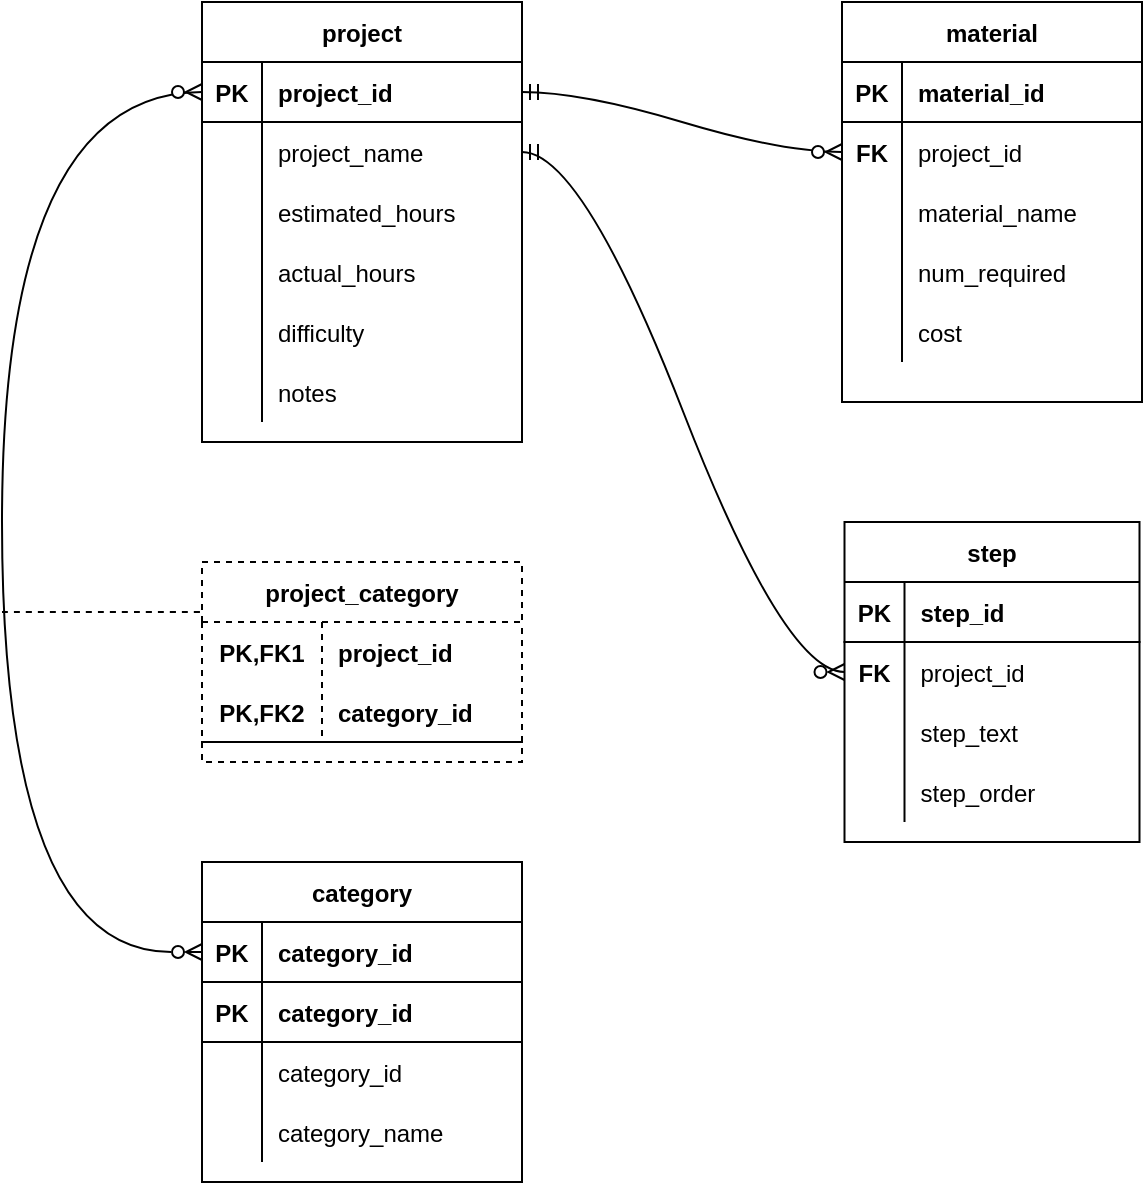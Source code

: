 <mxfile version="20.2.3" type="device"><diagram id="naAXNSy-XRXM1l26fFRD" name="Page-1"><mxGraphModel dx="946" dy="619" grid="1" gridSize="10" guides="1" tooltips="1" connect="1" arrows="1" fold="1" page="1" pageScale="1" pageWidth="850" pageHeight="1100" math="0" shadow="0"><root><mxCell id="0"/><mxCell id="1" parent="0"/><mxCell id="fgAyt7hmRFV8KLHKa4Vm-1" value="project" style="shape=table;startSize=30;container=1;collapsible=1;childLayout=tableLayout;fixedRows=1;rowLines=0;fontStyle=1;align=center;resizeLast=1;" vertex="1" parent="1"><mxGeometry x="120" y="130" width="160" height="220" as="geometry"/></mxCell><mxCell id="fgAyt7hmRFV8KLHKa4Vm-2" value="" style="shape=tableRow;horizontal=0;startSize=0;swimlaneHead=0;swimlaneBody=0;fillColor=none;collapsible=0;dropTarget=0;points=[[0,0.5],[1,0.5]];portConstraint=eastwest;top=0;left=0;right=0;bottom=1;" vertex="1" parent="fgAyt7hmRFV8KLHKa4Vm-1"><mxGeometry y="30" width="160" height="30" as="geometry"/></mxCell><mxCell id="fgAyt7hmRFV8KLHKa4Vm-3" value="PK" style="shape=partialRectangle;connectable=0;fillColor=none;top=0;left=0;bottom=0;right=0;fontStyle=1;overflow=hidden;" vertex="1" parent="fgAyt7hmRFV8KLHKa4Vm-2"><mxGeometry width="30" height="30" as="geometry"><mxRectangle width="30" height="30" as="alternateBounds"/></mxGeometry></mxCell><mxCell id="fgAyt7hmRFV8KLHKa4Vm-4" value="project_id" style="shape=partialRectangle;connectable=0;fillColor=none;top=0;left=0;bottom=0;right=0;align=left;spacingLeft=6;fontStyle=1;overflow=hidden;" vertex="1" parent="fgAyt7hmRFV8KLHKa4Vm-2"><mxGeometry x="30" width="130" height="30" as="geometry"><mxRectangle width="130" height="30" as="alternateBounds"/></mxGeometry></mxCell><mxCell id="fgAyt7hmRFV8KLHKa4Vm-5" value="" style="shape=tableRow;horizontal=0;startSize=0;swimlaneHead=0;swimlaneBody=0;fillColor=none;collapsible=0;dropTarget=0;points=[[0,0.5],[1,0.5]];portConstraint=eastwest;top=0;left=0;right=0;bottom=0;" vertex="1" parent="fgAyt7hmRFV8KLHKa4Vm-1"><mxGeometry y="60" width="160" height="30" as="geometry"/></mxCell><mxCell id="fgAyt7hmRFV8KLHKa4Vm-6" value="" style="shape=partialRectangle;connectable=0;fillColor=none;top=0;left=0;bottom=0;right=0;editable=1;overflow=hidden;" vertex="1" parent="fgAyt7hmRFV8KLHKa4Vm-5"><mxGeometry width="30" height="30" as="geometry"><mxRectangle width="30" height="30" as="alternateBounds"/></mxGeometry></mxCell><mxCell id="fgAyt7hmRFV8KLHKa4Vm-7" value="project_name" style="shape=partialRectangle;connectable=0;fillColor=none;top=0;left=0;bottom=0;right=0;align=left;spacingLeft=6;overflow=hidden;" vertex="1" parent="fgAyt7hmRFV8KLHKa4Vm-5"><mxGeometry x="30" width="130" height="30" as="geometry"><mxRectangle width="130" height="30" as="alternateBounds"/></mxGeometry></mxCell><mxCell id="fgAyt7hmRFV8KLHKa4Vm-8" value="" style="shape=tableRow;horizontal=0;startSize=0;swimlaneHead=0;swimlaneBody=0;fillColor=none;collapsible=0;dropTarget=0;points=[[0,0.5],[1,0.5]];portConstraint=eastwest;top=0;left=0;right=0;bottom=0;" vertex="1" parent="fgAyt7hmRFV8KLHKa4Vm-1"><mxGeometry y="90" width="160" height="30" as="geometry"/></mxCell><mxCell id="fgAyt7hmRFV8KLHKa4Vm-9" value="" style="shape=partialRectangle;connectable=0;fillColor=none;top=0;left=0;bottom=0;right=0;editable=1;overflow=hidden;" vertex="1" parent="fgAyt7hmRFV8KLHKa4Vm-8"><mxGeometry width="30" height="30" as="geometry"><mxRectangle width="30" height="30" as="alternateBounds"/></mxGeometry></mxCell><mxCell id="fgAyt7hmRFV8KLHKa4Vm-10" value="estimated_hours" style="shape=partialRectangle;connectable=0;fillColor=none;top=0;left=0;bottom=0;right=0;align=left;spacingLeft=6;overflow=hidden;" vertex="1" parent="fgAyt7hmRFV8KLHKa4Vm-8"><mxGeometry x="30" width="130" height="30" as="geometry"><mxRectangle width="130" height="30" as="alternateBounds"/></mxGeometry></mxCell><mxCell id="fgAyt7hmRFV8KLHKa4Vm-11" value="" style="shape=tableRow;horizontal=0;startSize=0;swimlaneHead=0;swimlaneBody=0;fillColor=none;collapsible=0;dropTarget=0;points=[[0,0.5],[1,0.5]];portConstraint=eastwest;top=0;left=0;right=0;bottom=0;" vertex="1" parent="fgAyt7hmRFV8KLHKa4Vm-1"><mxGeometry y="120" width="160" height="30" as="geometry"/></mxCell><mxCell id="fgAyt7hmRFV8KLHKa4Vm-12" value="" style="shape=partialRectangle;connectable=0;fillColor=none;top=0;left=0;bottom=0;right=0;editable=1;overflow=hidden;" vertex="1" parent="fgAyt7hmRFV8KLHKa4Vm-11"><mxGeometry width="30" height="30" as="geometry"><mxRectangle width="30" height="30" as="alternateBounds"/></mxGeometry></mxCell><mxCell id="fgAyt7hmRFV8KLHKa4Vm-13" value="actual_hours" style="shape=partialRectangle;connectable=0;fillColor=none;top=0;left=0;bottom=0;right=0;align=left;spacingLeft=6;overflow=hidden;" vertex="1" parent="fgAyt7hmRFV8KLHKa4Vm-11"><mxGeometry x="30" width="130" height="30" as="geometry"><mxRectangle width="130" height="30" as="alternateBounds"/></mxGeometry></mxCell><mxCell id="fgAyt7hmRFV8KLHKa4Vm-17" style="shape=tableRow;horizontal=0;startSize=0;swimlaneHead=0;swimlaneBody=0;fillColor=none;collapsible=0;dropTarget=0;points=[[0,0.5],[1,0.5]];portConstraint=eastwest;top=0;left=0;right=0;bottom=0;" vertex="1" parent="fgAyt7hmRFV8KLHKa4Vm-1"><mxGeometry y="150" width="160" height="30" as="geometry"/></mxCell><mxCell id="fgAyt7hmRFV8KLHKa4Vm-18" style="shape=partialRectangle;connectable=0;fillColor=none;top=0;left=0;bottom=0;right=0;editable=1;overflow=hidden;" vertex="1" parent="fgAyt7hmRFV8KLHKa4Vm-17"><mxGeometry width="30" height="30" as="geometry"><mxRectangle width="30" height="30" as="alternateBounds"/></mxGeometry></mxCell><mxCell id="fgAyt7hmRFV8KLHKa4Vm-19" value="difficulty" style="shape=partialRectangle;connectable=0;fillColor=none;top=0;left=0;bottom=0;right=0;align=left;spacingLeft=6;overflow=hidden;" vertex="1" parent="fgAyt7hmRFV8KLHKa4Vm-17"><mxGeometry x="30" width="130" height="30" as="geometry"><mxRectangle width="130" height="30" as="alternateBounds"/></mxGeometry></mxCell><mxCell id="fgAyt7hmRFV8KLHKa4Vm-14" style="shape=tableRow;horizontal=0;startSize=0;swimlaneHead=0;swimlaneBody=0;fillColor=none;collapsible=0;dropTarget=0;points=[[0,0.5],[1,0.5]];portConstraint=eastwest;top=0;left=0;right=0;bottom=0;" vertex="1" parent="fgAyt7hmRFV8KLHKa4Vm-1"><mxGeometry y="180" width="160" height="30" as="geometry"/></mxCell><mxCell id="fgAyt7hmRFV8KLHKa4Vm-15" style="shape=partialRectangle;connectable=0;fillColor=none;top=0;left=0;bottom=0;right=0;editable=1;overflow=hidden;" vertex="1" parent="fgAyt7hmRFV8KLHKa4Vm-14"><mxGeometry width="30" height="30" as="geometry"><mxRectangle width="30" height="30" as="alternateBounds"/></mxGeometry></mxCell><mxCell id="fgAyt7hmRFV8KLHKa4Vm-16" value="notes" style="shape=partialRectangle;connectable=0;fillColor=none;top=0;left=0;bottom=0;right=0;align=left;spacingLeft=6;overflow=hidden;" vertex="1" parent="fgAyt7hmRFV8KLHKa4Vm-14"><mxGeometry x="30" width="130" height="30" as="geometry"><mxRectangle width="130" height="30" as="alternateBounds"/></mxGeometry></mxCell><mxCell id="fgAyt7hmRFV8KLHKa4Vm-20" value="material" style="shape=table;startSize=30;container=1;collapsible=1;childLayout=tableLayout;fixedRows=1;rowLines=0;fontStyle=1;align=center;resizeLast=1;" vertex="1" parent="1"><mxGeometry x="440" y="130" width="150" height="200" as="geometry"/></mxCell><mxCell id="fgAyt7hmRFV8KLHKa4Vm-21" value="" style="shape=tableRow;horizontal=0;startSize=0;swimlaneHead=0;swimlaneBody=0;fillColor=none;collapsible=0;dropTarget=0;points=[[0,0.5],[1,0.5]];portConstraint=eastwest;top=0;left=0;right=0;bottom=1;" vertex="1" parent="fgAyt7hmRFV8KLHKa4Vm-20"><mxGeometry y="30" width="150" height="30" as="geometry"/></mxCell><mxCell id="fgAyt7hmRFV8KLHKa4Vm-22" value="PK" style="shape=partialRectangle;connectable=0;fillColor=none;top=0;left=0;bottom=0;right=0;fontStyle=1;overflow=hidden;" vertex="1" parent="fgAyt7hmRFV8KLHKa4Vm-21"><mxGeometry width="30" height="30" as="geometry"><mxRectangle width="30" height="30" as="alternateBounds"/></mxGeometry></mxCell><mxCell id="fgAyt7hmRFV8KLHKa4Vm-23" value="material_id" style="shape=partialRectangle;connectable=0;fillColor=none;top=0;left=0;bottom=0;right=0;align=left;spacingLeft=6;fontStyle=1;overflow=hidden;" vertex="1" parent="fgAyt7hmRFV8KLHKa4Vm-21"><mxGeometry x="30" width="120" height="30" as="geometry"><mxRectangle width="120" height="30" as="alternateBounds"/></mxGeometry></mxCell><mxCell id="fgAyt7hmRFV8KLHKa4Vm-24" value="" style="shape=tableRow;horizontal=0;startSize=0;swimlaneHead=0;swimlaneBody=0;fillColor=none;collapsible=0;dropTarget=0;points=[[0,0.5],[1,0.5]];portConstraint=eastwest;top=0;left=0;right=0;bottom=0;" vertex="1" parent="fgAyt7hmRFV8KLHKa4Vm-20"><mxGeometry y="60" width="150" height="30" as="geometry"/></mxCell><mxCell id="fgAyt7hmRFV8KLHKa4Vm-25" value="FK" style="shape=partialRectangle;connectable=0;fillColor=none;top=0;left=0;bottom=0;right=0;editable=1;overflow=hidden;fontStyle=1" vertex="1" parent="fgAyt7hmRFV8KLHKa4Vm-24"><mxGeometry width="30" height="30" as="geometry"><mxRectangle width="30" height="30" as="alternateBounds"/></mxGeometry></mxCell><mxCell id="fgAyt7hmRFV8KLHKa4Vm-26" value="project_id" style="shape=partialRectangle;connectable=0;fillColor=none;top=0;left=0;bottom=0;right=0;align=left;spacingLeft=6;overflow=hidden;" vertex="1" parent="fgAyt7hmRFV8KLHKa4Vm-24"><mxGeometry x="30" width="120" height="30" as="geometry"><mxRectangle width="120" height="30" as="alternateBounds"/></mxGeometry></mxCell><mxCell id="fgAyt7hmRFV8KLHKa4Vm-27" value="" style="shape=tableRow;horizontal=0;startSize=0;swimlaneHead=0;swimlaneBody=0;fillColor=none;collapsible=0;dropTarget=0;points=[[0,0.5],[1,0.5]];portConstraint=eastwest;top=0;left=0;right=0;bottom=0;" vertex="1" parent="fgAyt7hmRFV8KLHKa4Vm-20"><mxGeometry y="90" width="150" height="30" as="geometry"/></mxCell><mxCell id="fgAyt7hmRFV8KLHKa4Vm-28" value="" style="shape=partialRectangle;connectable=0;fillColor=none;top=0;left=0;bottom=0;right=0;editable=1;overflow=hidden;" vertex="1" parent="fgAyt7hmRFV8KLHKa4Vm-27"><mxGeometry width="30" height="30" as="geometry"><mxRectangle width="30" height="30" as="alternateBounds"/></mxGeometry></mxCell><mxCell id="fgAyt7hmRFV8KLHKa4Vm-29" value="material_name" style="shape=partialRectangle;connectable=0;fillColor=none;top=0;left=0;bottom=0;right=0;align=left;spacingLeft=6;overflow=hidden;" vertex="1" parent="fgAyt7hmRFV8KLHKa4Vm-27"><mxGeometry x="30" width="120" height="30" as="geometry"><mxRectangle width="120" height="30" as="alternateBounds"/></mxGeometry></mxCell><mxCell id="fgAyt7hmRFV8KLHKa4Vm-30" value="" style="shape=tableRow;horizontal=0;startSize=0;swimlaneHead=0;swimlaneBody=0;fillColor=none;collapsible=0;dropTarget=0;points=[[0,0.5],[1,0.5]];portConstraint=eastwest;top=0;left=0;right=0;bottom=0;" vertex="1" parent="fgAyt7hmRFV8KLHKa4Vm-20"><mxGeometry y="120" width="150" height="30" as="geometry"/></mxCell><mxCell id="fgAyt7hmRFV8KLHKa4Vm-31" value="" style="shape=partialRectangle;connectable=0;fillColor=none;top=0;left=0;bottom=0;right=0;editable=1;overflow=hidden;" vertex="1" parent="fgAyt7hmRFV8KLHKa4Vm-30"><mxGeometry width="30" height="30" as="geometry"><mxRectangle width="30" height="30" as="alternateBounds"/></mxGeometry></mxCell><mxCell id="fgAyt7hmRFV8KLHKa4Vm-32" value="num_required" style="shape=partialRectangle;connectable=0;fillColor=none;top=0;left=0;bottom=0;right=0;align=left;spacingLeft=6;overflow=hidden;" vertex="1" parent="fgAyt7hmRFV8KLHKa4Vm-30"><mxGeometry x="30" width="120" height="30" as="geometry"><mxRectangle width="120" height="30" as="alternateBounds"/></mxGeometry></mxCell><mxCell id="fgAyt7hmRFV8KLHKa4Vm-33" style="shape=tableRow;horizontal=0;startSize=0;swimlaneHead=0;swimlaneBody=0;fillColor=none;collapsible=0;dropTarget=0;points=[[0,0.5],[1,0.5]];portConstraint=eastwest;top=0;left=0;right=0;bottom=0;" vertex="1" parent="fgAyt7hmRFV8KLHKa4Vm-20"><mxGeometry y="150" width="150" height="30" as="geometry"/></mxCell><mxCell id="fgAyt7hmRFV8KLHKa4Vm-34" style="shape=partialRectangle;connectable=0;fillColor=none;top=0;left=0;bottom=0;right=0;editable=1;overflow=hidden;" vertex="1" parent="fgAyt7hmRFV8KLHKa4Vm-33"><mxGeometry width="30" height="30" as="geometry"><mxRectangle width="30" height="30" as="alternateBounds"/></mxGeometry></mxCell><mxCell id="fgAyt7hmRFV8KLHKa4Vm-35" value="cost" style="shape=partialRectangle;connectable=0;fillColor=none;top=0;left=0;bottom=0;right=0;align=left;spacingLeft=6;overflow=hidden;" vertex="1" parent="fgAyt7hmRFV8KLHKa4Vm-33"><mxGeometry x="30" width="120" height="30" as="geometry"><mxRectangle width="120" height="30" as="alternateBounds"/></mxGeometry></mxCell><mxCell id="fgAyt7hmRFV8KLHKa4Vm-36" value="step" style="shape=table;startSize=30;container=1;collapsible=1;childLayout=tableLayout;fixedRows=1;rowLines=0;fontStyle=1;align=center;resizeLast=1;" vertex="1" parent="1"><mxGeometry x="441.25" y="390" width="147.5" height="160" as="geometry"/></mxCell><mxCell id="fgAyt7hmRFV8KLHKa4Vm-37" value="" style="shape=tableRow;horizontal=0;startSize=0;swimlaneHead=0;swimlaneBody=0;fillColor=none;collapsible=0;dropTarget=0;points=[[0,0.5],[1,0.5]];portConstraint=eastwest;top=0;left=0;right=0;bottom=1;" vertex="1" parent="fgAyt7hmRFV8KLHKa4Vm-36"><mxGeometry y="30" width="147.5" height="30" as="geometry"/></mxCell><mxCell id="fgAyt7hmRFV8KLHKa4Vm-38" value="PK" style="shape=partialRectangle;connectable=0;fillColor=none;top=0;left=0;bottom=0;right=0;fontStyle=1;overflow=hidden;" vertex="1" parent="fgAyt7hmRFV8KLHKa4Vm-37"><mxGeometry width="30" height="30" as="geometry"><mxRectangle width="30" height="30" as="alternateBounds"/></mxGeometry></mxCell><mxCell id="fgAyt7hmRFV8KLHKa4Vm-39" value="step_id" style="shape=partialRectangle;connectable=0;fillColor=none;top=0;left=0;bottom=0;right=0;align=left;spacingLeft=6;fontStyle=1;overflow=hidden;" vertex="1" parent="fgAyt7hmRFV8KLHKa4Vm-37"><mxGeometry x="30" width="117.5" height="30" as="geometry"><mxRectangle width="117.5" height="30" as="alternateBounds"/></mxGeometry></mxCell><mxCell id="fgAyt7hmRFV8KLHKa4Vm-40" value="" style="shape=tableRow;horizontal=0;startSize=0;swimlaneHead=0;swimlaneBody=0;fillColor=none;collapsible=0;dropTarget=0;points=[[0,0.5],[1,0.5]];portConstraint=eastwest;top=0;left=0;right=0;bottom=0;" vertex="1" parent="fgAyt7hmRFV8KLHKa4Vm-36"><mxGeometry y="60" width="147.5" height="30" as="geometry"/></mxCell><mxCell id="fgAyt7hmRFV8KLHKa4Vm-41" value="FK" style="shape=partialRectangle;connectable=0;fillColor=none;top=0;left=0;bottom=0;right=0;editable=1;overflow=hidden;fontStyle=1" vertex="1" parent="fgAyt7hmRFV8KLHKa4Vm-40"><mxGeometry width="30" height="30" as="geometry"><mxRectangle width="30" height="30" as="alternateBounds"/></mxGeometry></mxCell><mxCell id="fgAyt7hmRFV8KLHKa4Vm-42" value="project_id" style="shape=partialRectangle;connectable=0;fillColor=none;top=0;left=0;bottom=0;right=0;align=left;spacingLeft=6;overflow=hidden;" vertex="1" parent="fgAyt7hmRFV8KLHKa4Vm-40"><mxGeometry x="30" width="117.5" height="30" as="geometry"><mxRectangle width="117.5" height="30" as="alternateBounds"/></mxGeometry></mxCell><mxCell id="fgAyt7hmRFV8KLHKa4Vm-43" value="" style="shape=tableRow;horizontal=0;startSize=0;swimlaneHead=0;swimlaneBody=0;fillColor=none;collapsible=0;dropTarget=0;points=[[0,0.5],[1,0.5]];portConstraint=eastwest;top=0;left=0;right=0;bottom=0;" vertex="1" parent="fgAyt7hmRFV8KLHKa4Vm-36"><mxGeometry y="90" width="147.5" height="30" as="geometry"/></mxCell><mxCell id="fgAyt7hmRFV8KLHKa4Vm-44" value="" style="shape=partialRectangle;connectable=0;fillColor=none;top=0;left=0;bottom=0;right=0;editable=1;overflow=hidden;" vertex="1" parent="fgAyt7hmRFV8KLHKa4Vm-43"><mxGeometry width="30" height="30" as="geometry"><mxRectangle width="30" height="30" as="alternateBounds"/></mxGeometry></mxCell><mxCell id="fgAyt7hmRFV8KLHKa4Vm-45" value="step_text" style="shape=partialRectangle;connectable=0;fillColor=none;top=0;left=0;bottom=0;right=0;align=left;spacingLeft=6;overflow=hidden;" vertex="1" parent="fgAyt7hmRFV8KLHKa4Vm-43"><mxGeometry x="30" width="117.5" height="30" as="geometry"><mxRectangle width="117.5" height="30" as="alternateBounds"/></mxGeometry></mxCell><mxCell id="fgAyt7hmRFV8KLHKa4Vm-46" value="" style="shape=tableRow;horizontal=0;startSize=0;swimlaneHead=0;swimlaneBody=0;fillColor=none;collapsible=0;dropTarget=0;points=[[0,0.5],[1,0.5]];portConstraint=eastwest;top=0;left=0;right=0;bottom=0;" vertex="1" parent="fgAyt7hmRFV8KLHKa4Vm-36"><mxGeometry y="120" width="147.5" height="30" as="geometry"/></mxCell><mxCell id="fgAyt7hmRFV8KLHKa4Vm-47" value="" style="shape=partialRectangle;connectable=0;fillColor=none;top=0;left=0;bottom=0;right=0;editable=1;overflow=hidden;" vertex="1" parent="fgAyt7hmRFV8KLHKa4Vm-46"><mxGeometry width="30" height="30" as="geometry"><mxRectangle width="30" height="30" as="alternateBounds"/></mxGeometry></mxCell><mxCell id="fgAyt7hmRFV8KLHKa4Vm-48" value="step_order" style="shape=partialRectangle;connectable=0;fillColor=none;top=0;left=0;bottom=0;right=0;align=left;spacingLeft=6;overflow=hidden;" vertex="1" parent="fgAyt7hmRFV8KLHKa4Vm-46"><mxGeometry x="30" width="117.5" height="30" as="geometry"><mxRectangle width="117.5" height="30" as="alternateBounds"/></mxGeometry></mxCell><mxCell id="fgAyt7hmRFV8KLHKa4Vm-49" value="category" style="shape=table;startSize=30;container=1;collapsible=1;childLayout=tableLayout;fixedRows=1;rowLines=0;fontStyle=1;align=center;resizeLast=1;" vertex="1" parent="1"><mxGeometry x="120" y="560" width="160" height="160" as="geometry"/></mxCell><mxCell id="fgAyt7hmRFV8KLHKa4Vm-76" value="" style="shape=tableRow;horizontal=0;startSize=0;swimlaneHead=0;swimlaneBody=0;fillColor=none;collapsible=0;dropTarget=0;points=[[0,0.5],[1,0.5]];portConstraint=eastwest;top=0;left=0;right=0;bottom=1;" vertex="1" parent="fgAyt7hmRFV8KLHKa4Vm-49"><mxGeometry y="30" width="160" height="30" as="geometry"/></mxCell><mxCell id="fgAyt7hmRFV8KLHKa4Vm-77" value="PK" style="shape=partialRectangle;connectable=0;fillColor=none;top=0;left=0;bottom=0;right=0;fontStyle=1;overflow=hidden;" vertex="1" parent="fgAyt7hmRFV8KLHKa4Vm-76"><mxGeometry width="30" height="30" as="geometry"><mxRectangle width="30" height="30" as="alternateBounds"/></mxGeometry></mxCell><mxCell id="fgAyt7hmRFV8KLHKa4Vm-78" value="category_id" style="shape=partialRectangle;connectable=0;fillColor=none;top=0;left=0;bottom=0;right=0;align=left;spacingLeft=6;fontStyle=1;overflow=hidden;" vertex="1" parent="fgAyt7hmRFV8KLHKa4Vm-76"><mxGeometry x="30" width="130" height="30" as="geometry"><mxRectangle width="130" height="30" as="alternateBounds"/></mxGeometry></mxCell><mxCell id="fgAyt7hmRFV8KLHKa4Vm-50" value="" style="shape=tableRow;horizontal=0;startSize=0;swimlaneHead=0;swimlaneBody=0;fillColor=none;collapsible=0;dropTarget=0;points=[[0,0.5],[1,0.5]];portConstraint=eastwest;top=0;left=0;right=0;bottom=1;" vertex="1" parent="fgAyt7hmRFV8KLHKa4Vm-49"><mxGeometry y="60" width="160" height="30" as="geometry"/></mxCell><mxCell id="fgAyt7hmRFV8KLHKa4Vm-51" value="PK" style="shape=partialRectangle;connectable=0;fillColor=none;top=0;left=0;bottom=0;right=0;fontStyle=1;overflow=hidden;" vertex="1" parent="fgAyt7hmRFV8KLHKa4Vm-50"><mxGeometry width="30" height="30" as="geometry"><mxRectangle width="30" height="30" as="alternateBounds"/></mxGeometry></mxCell><mxCell id="fgAyt7hmRFV8KLHKa4Vm-52" value="category_id" style="shape=partialRectangle;connectable=0;fillColor=none;top=0;left=0;bottom=0;right=0;align=left;spacingLeft=6;fontStyle=1;overflow=hidden;" vertex="1" parent="fgAyt7hmRFV8KLHKa4Vm-50"><mxGeometry x="30" width="130" height="30" as="geometry"><mxRectangle width="130" height="30" as="alternateBounds"/></mxGeometry></mxCell><mxCell id="fgAyt7hmRFV8KLHKa4Vm-53" value="" style="shape=tableRow;horizontal=0;startSize=0;swimlaneHead=0;swimlaneBody=0;fillColor=none;collapsible=0;dropTarget=0;points=[[0,0.5],[1,0.5]];portConstraint=eastwest;top=0;left=0;right=0;bottom=0;" vertex="1" parent="fgAyt7hmRFV8KLHKa4Vm-49"><mxGeometry y="90" width="160" height="30" as="geometry"/></mxCell><mxCell id="fgAyt7hmRFV8KLHKa4Vm-54" value="" style="shape=partialRectangle;connectable=0;fillColor=none;top=0;left=0;bottom=0;right=0;editable=1;overflow=hidden;" vertex="1" parent="fgAyt7hmRFV8KLHKa4Vm-53"><mxGeometry width="30" height="30" as="geometry"><mxRectangle width="30" height="30" as="alternateBounds"/></mxGeometry></mxCell><mxCell id="fgAyt7hmRFV8KLHKa4Vm-55" value="category_id" style="shape=partialRectangle;connectable=0;fillColor=none;top=0;left=0;bottom=0;right=0;align=left;spacingLeft=6;overflow=hidden;" vertex="1" parent="fgAyt7hmRFV8KLHKa4Vm-53"><mxGeometry x="30" width="130" height="30" as="geometry"><mxRectangle width="130" height="30" as="alternateBounds"/></mxGeometry></mxCell><mxCell id="fgAyt7hmRFV8KLHKa4Vm-56" value="" style="shape=tableRow;horizontal=0;startSize=0;swimlaneHead=0;swimlaneBody=0;fillColor=none;collapsible=0;dropTarget=0;points=[[0,0.5],[1,0.5]];portConstraint=eastwest;top=0;left=0;right=0;bottom=0;" vertex="1" parent="fgAyt7hmRFV8KLHKa4Vm-49"><mxGeometry y="120" width="160" height="30" as="geometry"/></mxCell><mxCell id="fgAyt7hmRFV8KLHKa4Vm-57" value="" style="shape=partialRectangle;connectable=0;fillColor=none;top=0;left=0;bottom=0;right=0;editable=1;overflow=hidden;" vertex="1" parent="fgAyt7hmRFV8KLHKa4Vm-56"><mxGeometry width="30" height="30" as="geometry"><mxRectangle width="30" height="30" as="alternateBounds"/></mxGeometry></mxCell><mxCell id="fgAyt7hmRFV8KLHKa4Vm-58" value="category_name" style="shape=partialRectangle;connectable=0;fillColor=none;top=0;left=0;bottom=0;right=0;align=left;spacingLeft=6;overflow=hidden;" vertex="1" parent="fgAyt7hmRFV8KLHKa4Vm-56"><mxGeometry x="30" width="130" height="30" as="geometry"><mxRectangle width="130" height="30" as="alternateBounds"/></mxGeometry></mxCell><mxCell id="fgAyt7hmRFV8KLHKa4Vm-62" value="project_category" style="shape=table;startSize=30;container=1;collapsible=1;childLayout=tableLayout;fixedRows=1;rowLines=0;fontStyle=1;align=center;resizeLast=1;dashed=1;" vertex="1" parent="1"><mxGeometry x="120" y="410" width="160" height="100" as="geometry"/></mxCell><mxCell id="fgAyt7hmRFV8KLHKa4Vm-63" value="" style="shape=tableRow;horizontal=0;startSize=0;swimlaneHead=0;swimlaneBody=0;fillColor=none;collapsible=0;dropTarget=0;points=[[0,0.5],[1,0.5]];portConstraint=eastwest;top=0;left=0;right=0;bottom=0;" vertex="1" parent="fgAyt7hmRFV8KLHKa4Vm-62"><mxGeometry y="30" width="160" height="30" as="geometry"/></mxCell><mxCell id="fgAyt7hmRFV8KLHKa4Vm-64" value="PK,FK1" style="shape=partialRectangle;connectable=0;fillColor=none;top=0;left=0;bottom=0;right=0;fontStyle=1;overflow=hidden;" vertex="1" parent="fgAyt7hmRFV8KLHKa4Vm-63"><mxGeometry width="60" height="30" as="geometry"><mxRectangle width="60" height="30" as="alternateBounds"/></mxGeometry></mxCell><mxCell id="fgAyt7hmRFV8KLHKa4Vm-65" value="project_id" style="shape=partialRectangle;connectable=0;fillColor=none;top=0;left=0;bottom=0;right=0;align=left;spacingLeft=6;fontStyle=1;overflow=hidden;" vertex="1" parent="fgAyt7hmRFV8KLHKa4Vm-63"><mxGeometry x="60" width="100" height="30" as="geometry"><mxRectangle width="100" height="30" as="alternateBounds"/></mxGeometry></mxCell><mxCell id="fgAyt7hmRFV8KLHKa4Vm-66" value="" style="shape=tableRow;horizontal=0;startSize=0;swimlaneHead=0;swimlaneBody=0;fillColor=none;collapsible=0;dropTarget=0;points=[[0,0.5],[1,0.5]];portConstraint=eastwest;top=0;left=0;right=0;bottom=1;" vertex="1" parent="fgAyt7hmRFV8KLHKa4Vm-62"><mxGeometry y="60" width="160" height="30" as="geometry"/></mxCell><mxCell id="fgAyt7hmRFV8KLHKa4Vm-67" value="PK,FK2" style="shape=partialRectangle;connectable=0;fillColor=none;top=0;left=0;bottom=0;right=0;fontStyle=1;overflow=hidden;" vertex="1" parent="fgAyt7hmRFV8KLHKa4Vm-66"><mxGeometry width="60" height="30" as="geometry"><mxRectangle width="60" height="30" as="alternateBounds"/></mxGeometry></mxCell><mxCell id="fgAyt7hmRFV8KLHKa4Vm-68" value="category_id" style="shape=partialRectangle;connectable=0;fillColor=none;top=0;left=0;bottom=0;right=0;align=left;spacingLeft=6;fontStyle=1;overflow=hidden;" vertex="1" parent="fgAyt7hmRFV8KLHKa4Vm-66"><mxGeometry x="60" width="100" height="30" as="geometry"><mxRectangle width="100" height="30" as="alternateBounds"/></mxGeometry></mxCell><mxCell id="fgAyt7hmRFV8KLHKa4Vm-75" value="" style="fontSize=12;html=1;endArrow=ERzeroToMany;endFill=1;rounded=0;entryX=0;entryY=0.5;entryDx=0;entryDy=0;exitX=0;exitY=0.5;exitDx=0;exitDy=0;edgeStyle=orthogonalEdgeStyle;curved=1;startArrow=ERzeroToMany;startFill=0;" edge="1" parent="1" source="fgAyt7hmRFV8KLHKa4Vm-76" target="fgAyt7hmRFV8KLHKa4Vm-2"><mxGeometry width="100" height="100" relative="1" as="geometry"><mxPoint x="50" y="610" as="sourcePoint"/><mxPoint x="110" y="350" as="targetPoint"/><Array as="points"><mxPoint x="20" y="605"/><mxPoint x="20" y="175"/></Array></mxGeometry></mxCell><mxCell id="fgAyt7hmRFV8KLHKa4Vm-79" value="" style="edgeStyle=entityRelationEdgeStyle;fontSize=12;html=1;endArrow=ERzeroToMany;endFill=1;rounded=0;curved=1;exitX=1;exitY=0.5;exitDx=0;exitDy=0;entryX=0;entryY=0.5;entryDx=0;entryDy=0;startArrow=ERmandOne;startFill=0;" edge="1" parent="1" source="fgAyt7hmRFV8KLHKa4Vm-2" target="fgAyt7hmRFV8KLHKa4Vm-24"><mxGeometry width="100" height="100" relative="1" as="geometry"><mxPoint x="270" y="320" as="sourcePoint"/><mxPoint x="370" y="220" as="targetPoint"/></mxGeometry></mxCell><mxCell id="fgAyt7hmRFV8KLHKa4Vm-80" value="" style="edgeStyle=entityRelationEdgeStyle;fontSize=12;html=1;endArrow=ERzeroToMany;endFill=1;rounded=0;curved=1;exitX=1;exitY=0.5;exitDx=0;exitDy=0;entryX=0;entryY=0.5;entryDx=0;entryDy=0;startArrow=ERmandOne;startFill=0;" edge="1" parent="1" source="fgAyt7hmRFV8KLHKa4Vm-5" target="fgAyt7hmRFV8KLHKa4Vm-40"><mxGeometry width="100" height="100" relative="1" as="geometry"><mxPoint x="280" y="490" as="sourcePoint"/><mxPoint x="380" y="390" as="targetPoint"/></mxGeometry></mxCell><mxCell id="fgAyt7hmRFV8KLHKa4Vm-82" value="" style="endArrow=none;html=1;rounded=0;curved=1;dashed=1;entryX=0;entryY=0.25;entryDx=0;entryDy=0;" edge="1" parent="1" target="fgAyt7hmRFV8KLHKa4Vm-62"><mxGeometry relative="1" as="geometry"><mxPoint x="20" y="435" as="sourcePoint"/><mxPoint x="50" y="430" as="targetPoint"/><Array as="points"/></mxGeometry></mxCell></root></mxGraphModel></diagram></mxfile>